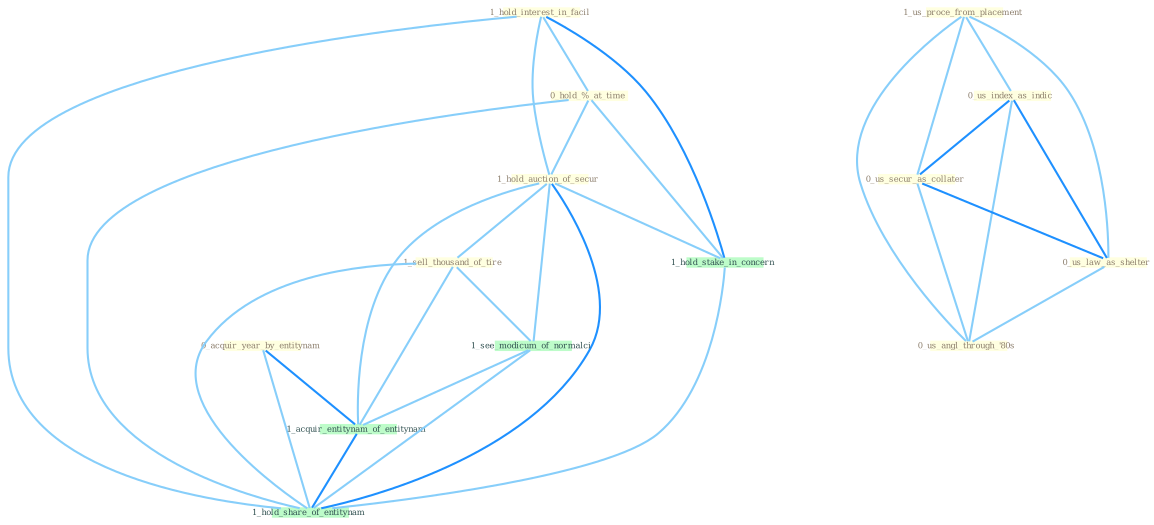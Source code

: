 Graph G{ 
    node
    [shape=polygon,style=filled,width=.5,height=.06,color="#BDFCC9",fixedsize=true,fontsize=4,
    fontcolor="#2f4f4f"];
    {node
    [color="#ffffe0", fontcolor="#8b7d6b"] "1_hold_interest_in_facil " "1_us_proce_from_placement " "0_us_index_as_indic " "0_us_secur_as_collater " "0_us_law_as_shelter " "0_acquir_year_by_entitynam " "0_us_angl_through_'80s " "0_hold_%_at_time " "1_hold_auction_of_secur " "1_sell_thousand_of_tire "}
{node [color="#fff0f5", fontcolor="#b22222"]}
edge [color="#B0E2FF"];

	"1_hold_interest_in_facil " -- "0_hold_%_at_time " [w="1", color="#87cefa" ];
	"1_hold_interest_in_facil " -- "1_hold_auction_of_secur " [w="1", color="#87cefa" ];
	"1_hold_interest_in_facil " -- "1_hold_stake_in_concern " [w="2", color="#1e90ff" , len=0.8];
	"1_hold_interest_in_facil " -- "1_hold_share_of_entitynam " [w="1", color="#87cefa" ];
	"1_us_proce_from_placement " -- "0_us_index_as_indic " [w="1", color="#87cefa" ];
	"1_us_proce_from_placement " -- "0_us_secur_as_collater " [w="1", color="#87cefa" ];
	"1_us_proce_from_placement " -- "0_us_law_as_shelter " [w="1", color="#87cefa" ];
	"1_us_proce_from_placement " -- "0_us_angl_through_'80s " [w="1", color="#87cefa" ];
	"0_us_index_as_indic " -- "0_us_secur_as_collater " [w="2", color="#1e90ff" , len=0.8];
	"0_us_index_as_indic " -- "0_us_law_as_shelter " [w="2", color="#1e90ff" , len=0.8];
	"0_us_index_as_indic " -- "0_us_angl_through_'80s " [w="1", color="#87cefa" ];
	"0_us_secur_as_collater " -- "0_us_law_as_shelter " [w="2", color="#1e90ff" , len=0.8];
	"0_us_secur_as_collater " -- "0_us_angl_through_'80s " [w="1", color="#87cefa" ];
	"0_us_law_as_shelter " -- "0_us_angl_through_'80s " [w="1", color="#87cefa" ];
	"0_acquir_year_by_entitynam " -- "1_acquir_entitynam_of_entitynam " [w="2", color="#1e90ff" , len=0.8];
	"0_acquir_year_by_entitynam " -- "1_hold_share_of_entitynam " [w="1", color="#87cefa" ];
	"0_hold_%_at_time " -- "1_hold_auction_of_secur " [w="1", color="#87cefa" ];
	"0_hold_%_at_time " -- "1_hold_stake_in_concern " [w="1", color="#87cefa" ];
	"0_hold_%_at_time " -- "1_hold_share_of_entitynam " [w="1", color="#87cefa" ];
	"1_hold_auction_of_secur " -- "1_sell_thousand_of_tire " [w="1", color="#87cefa" ];
	"1_hold_auction_of_secur " -- "1_hold_stake_in_concern " [w="1", color="#87cefa" ];
	"1_hold_auction_of_secur " -- "1_see_modicum_of_normalci " [w="1", color="#87cefa" ];
	"1_hold_auction_of_secur " -- "1_acquir_entitynam_of_entitynam " [w="1", color="#87cefa" ];
	"1_hold_auction_of_secur " -- "1_hold_share_of_entitynam " [w="2", color="#1e90ff" , len=0.8];
	"1_sell_thousand_of_tire " -- "1_see_modicum_of_normalci " [w="1", color="#87cefa" ];
	"1_sell_thousand_of_tire " -- "1_acquir_entitynam_of_entitynam " [w="1", color="#87cefa" ];
	"1_sell_thousand_of_tire " -- "1_hold_share_of_entitynam " [w="1", color="#87cefa" ];
	"1_hold_stake_in_concern " -- "1_hold_share_of_entitynam " [w="1", color="#87cefa" ];
	"1_see_modicum_of_normalci " -- "1_acquir_entitynam_of_entitynam " [w="1", color="#87cefa" ];
	"1_see_modicum_of_normalci " -- "1_hold_share_of_entitynam " [w="1", color="#87cefa" ];
	"1_acquir_entitynam_of_entitynam " -- "1_hold_share_of_entitynam " [w="2", color="#1e90ff" , len=0.8];
}